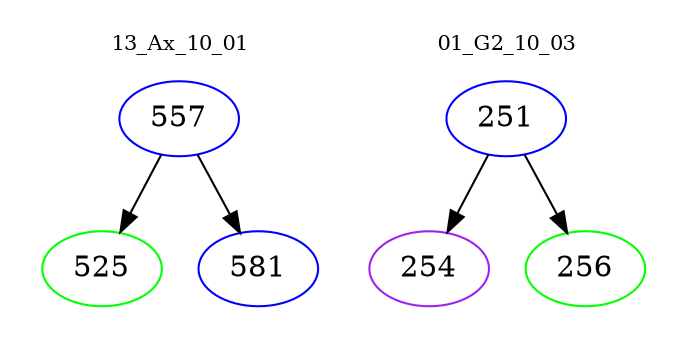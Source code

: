 digraph{
subgraph cluster_0 {
color = white
label = "13_Ax_10_01";
fontsize=10;
T0_557 [label="557", color="blue"]
T0_557 -> T0_525 [color="black"]
T0_525 [label="525", color="green"]
T0_557 -> T0_581 [color="black"]
T0_581 [label="581", color="blue"]
}
subgraph cluster_1 {
color = white
label = "01_G2_10_03";
fontsize=10;
T1_251 [label="251", color="blue"]
T1_251 -> T1_254 [color="black"]
T1_254 [label="254", color="purple"]
T1_251 -> T1_256 [color="black"]
T1_256 [label="256", color="green"]
}
}
